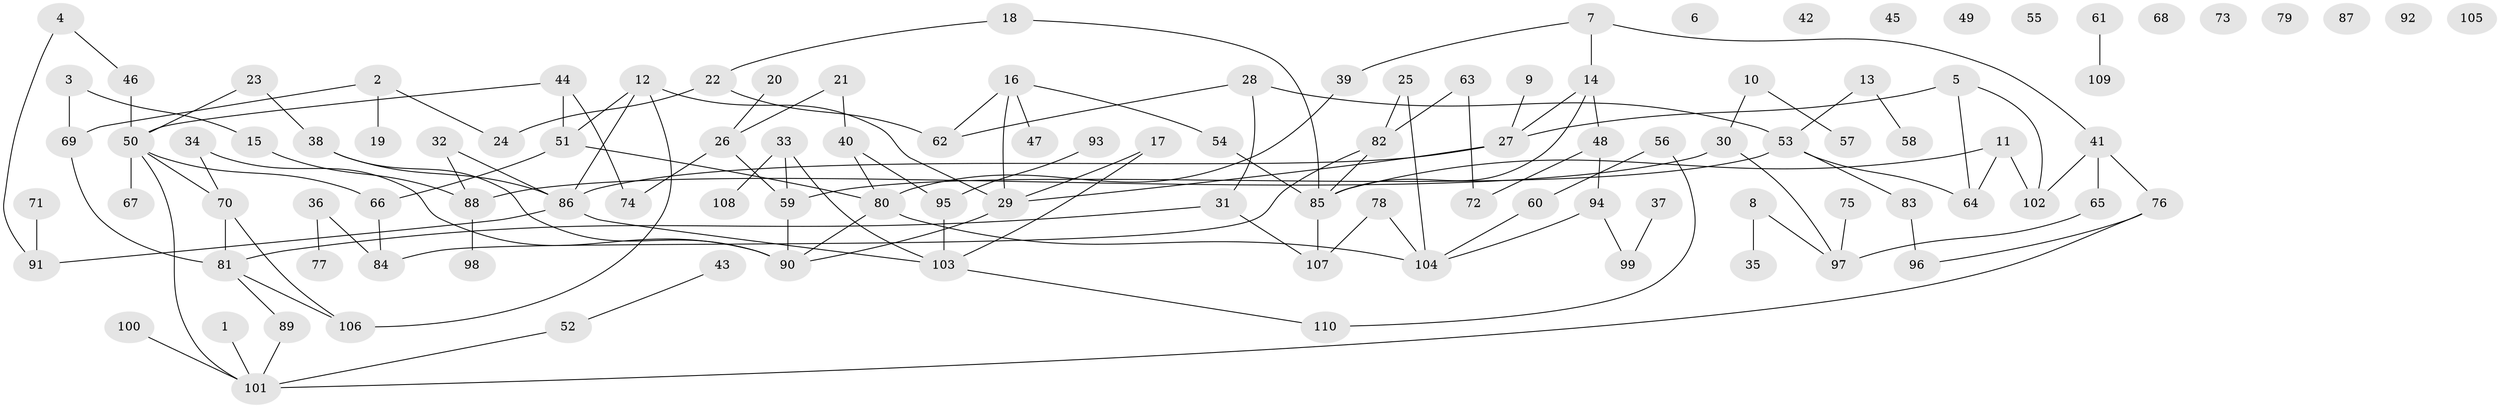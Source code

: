 // Generated by graph-tools (version 1.1) at 2025/49/03/09/25 03:49:13]
// undirected, 110 vertices, 133 edges
graph export_dot {
graph [start="1"]
  node [color=gray90,style=filled];
  1;
  2;
  3;
  4;
  5;
  6;
  7;
  8;
  9;
  10;
  11;
  12;
  13;
  14;
  15;
  16;
  17;
  18;
  19;
  20;
  21;
  22;
  23;
  24;
  25;
  26;
  27;
  28;
  29;
  30;
  31;
  32;
  33;
  34;
  35;
  36;
  37;
  38;
  39;
  40;
  41;
  42;
  43;
  44;
  45;
  46;
  47;
  48;
  49;
  50;
  51;
  52;
  53;
  54;
  55;
  56;
  57;
  58;
  59;
  60;
  61;
  62;
  63;
  64;
  65;
  66;
  67;
  68;
  69;
  70;
  71;
  72;
  73;
  74;
  75;
  76;
  77;
  78;
  79;
  80;
  81;
  82;
  83;
  84;
  85;
  86;
  87;
  88;
  89;
  90;
  91;
  92;
  93;
  94;
  95;
  96;
  97;
  98;
  99;
  100;
  101;
  102;
  103;
  104;
  105;
  106;
  107;
  108;
  109;
  110;
  1 -- 101;
  2 -- 19;
  2 -- 24;
  2 -- 69;
  3 -- 15;
  3 -- 69;
  4 -- 46;
  4 -- 91;
  5 -- 27;
  5 -- 64;
  5 -- 102;
  7 -- 14;
  7 -- 39;
  7 -- 41;
  8 -- 35;
  8 -- 97;
  9 -- 27;
  10 -- 30;
  10 -- 57;
  11 -- 64;
  11 -- 85;
  11 -- 102;
  12 -- 29;
  12 -- 51;
  12 -- 86;
  12 -- 106;
  13 -- 53;
  13 -- 58;
  14 -- 27;
  14 -- 48;
  14 -- 85;
  15 -- 88;
  16 -- 29;
  16 -- 47;
  16 -- 54;
  16 -- 62;
  17 -- 29;
  17 -- 103;
  18 -- 22;
  18 -- 85;
  20 -- 26;
  21 -- 26;
  21 -- 40;
  22 -- 24;
  22 -- 62;
  23 -- 38;
  23 -- 50;
  25 -- 82;
  25 -- 104;
  26 -- 59;
  26 -- 74;
  27 -- 29;
  27 -- 86;
  28 -- 31;
  28 -- 53;
  28 -- 62;
  29 -- 90;
  30 -- 88;
  30 -- 97;
  31 -- 81;
  31 -- 107;
  32 -- 86;
  32 -- 88;
  33 -- 59;
  33 -- 103;
  33 -- 108;
  34 -- 70;
  34 -- 90;
  36 -- 77;
  36 -- 84;
  37 -- 99;
  38 -- 86;
  38 -- 90;
  39 -- 80;
  40 -- 80;
  40 -- 95;
  41 -- 65;
  41 -- 76;
  41 -- 102;
  43 -- 52;
  44 -- 50;
  44 -- 51;
  44 -- 74;
  46 -- 50;
  48 -- 72;
  48 -- 94;
  50 -- 66;
  50 -- 67;
  50 -- 70;
  50 -- 101;
  51 -- 66;
  51 -- 80;
  52 -- 101;
  53 -- 59;
  53 -- 64;
  53 -- 83;
  54 -- 85;
  56 -- 60;
  56 -- 110;
  59 -- 90;
  60 -- 104;
  61 -- 109;
  63 -- 72;
  63 -- 82;
  65 -- 97;
  66 -- 84;
  69 -- 81;
  70 -- 81;
  70 -- 106;
  71 -- 91;
  75 -- 97;
  76 -- 96;
  76 -- 101;
  78 -- 104;
  78 -- 107;
  80 -- 90;
  80 -- 104;
  81 -- 89;
  81 -- 106;
  82 -- 84;
  82 -- 85;
  83 -- 96;
  85 -- 107;
  86 -- 91;
  86 -- 103;
  88 -- 98;
  89 -- 101;
  93 -- 95;
  94 -- 99;
  94 -- 104;
  95 -- 103;
  100 -- 101;
  103 -- 110;
}
